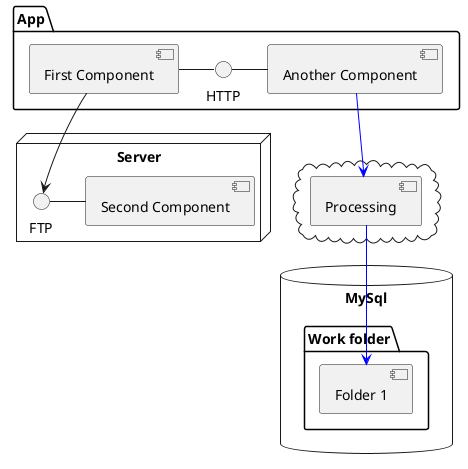 @startuml
package "App" {
  [First Component] - HTTP 
  HTTP - [Another Component]
}

node "Server" {
  FTP - [Second Component]
  [First Component] --> FTP
}

cloud {
  [Processing]
}

database "MySql" {
  folder "Work folder" {
    [Folder 1]
  }
}

[Another Component] --> [Processing] #Blue
[Processing] --> [Folder 1] #Blue
@enduml
